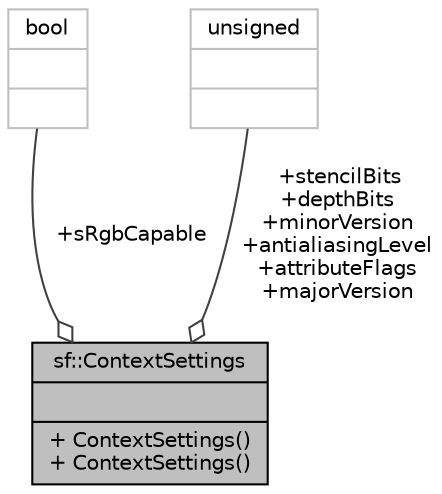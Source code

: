 digraph "sf::ContextSettings"
{
 // LATEX_PDF_SIZE
  edge [fontname="Helvetica",fontsize="10",labelfontname="Helvetica",labelfontsize="10"];
  node [fontname="Helvetica",fontsize="10",shape=record];
  Node1 [label="{sf::ContextSettings\n||+ ContextSettings()\l+ ContextSettings()\l}",height=0.2,width=0.4,color="black", fillcolor="grey75", style="filled", fontcolor="black",tooltip="Structure defining the settings of the OpenGL context attached to a window."];
  Node2 -> Node1 [color="grey25",fontsize="10",style="solid",label=" +sRgbCapable" ,arrowhead="odiamond",fontname="Helvetica"];
  Node2 [label="{bool\n||}",height=0.2,width=0.4,color="grey75", fillcolor="white", style="filled",tooltip=" "];
  Node3 -> Node1 [color="grey25",fontsize="10",style="solid",label=" +stencilBits\n+depthBits\n+minorVersion\n+antialiasingLevel\n+attributeFlags\n+majorVersion" ,arrowhead="odiamond",fontname="Helvetica"];
  Node3 [label="{unsigned\n||}",height=0.2,width=0.4,color="grey75", fillcolor="white", style="filled",tooltip=" "];
}
